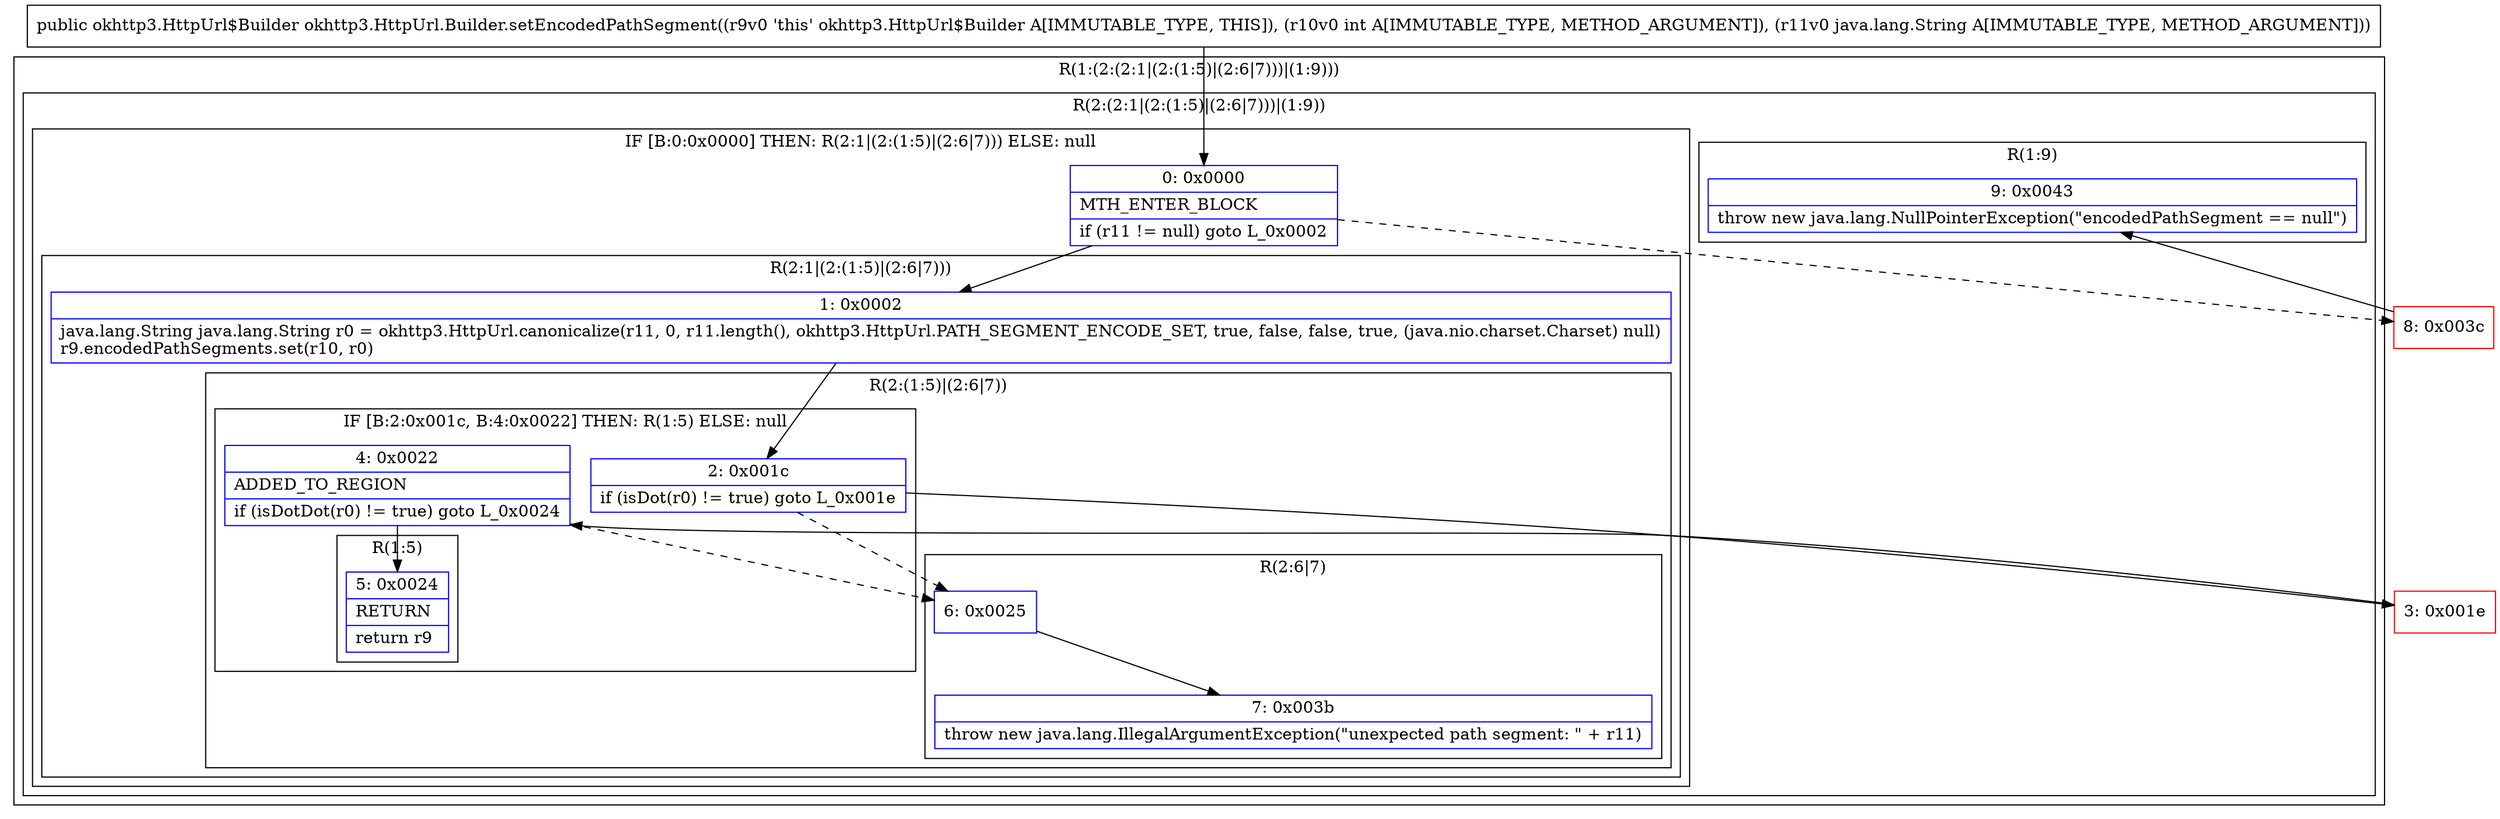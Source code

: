 digraph "CFG forokhttp3.HttpUrl.Builder.setEncodedPathSegment(ILjava\/lang\/String;)Lokhttp3\/HttpUrl$Builder;" {
subgraph cluster_Region_256134094 {
label = "R(1:(2:(2:1|(2:(1:5)|(2:6|7)))|(1:9)))";
node [shape=record,color=blue];
subgraph cluster_Region_1996565404 {
label = "R(2:(2:1|(2:(1:5)|(2:6|7)))|(1:9))";
node [shape=record,color=blue];
subgraph cluster_IfRegion_785880049 {
label = "IF [B:0:0x0000] THEN: R(2:1|(2:(1:5)|(2:6|7))) ELSE: null";
node [shape=record,color=blue];
Node_0 [shape=record,label="{0\:\ 0x0000|MTH_ENTER_BLOCK\l|if (r11 != null) goto L_0x0002\l}"];
subgraph cluster_Region_515629627 {
label = "R(2:1|(2:(1:5)|(2:6|7)))";
node [shape=record,color=blue];
Node_1 [shape=record,label="{1\:\ 0x0002|java.lang.String java.lang.String r0 = okhttp3.HttpUrl.canonicalize(r11, 0, r11.length(), okhttp3.HttpUrl.PATH_SEGMENT_ENCODE_SET, true, false, false, true, (java.nio.charset.Charset) null)\lr9.encodedPathSegments.set(r10, r0)\l}"];
subgraph cluster_Region_1590312642 {
label = "R(2:(1:5)|(2:6|7))";
node [shape=record,color=blue];
subgraph cluster_IfRegion_333824426 {
label = "IF [B:2:0x001c, B:4:0x0022] THEN: R(1:5) ELSE: null";
node [shape=record,color=blue];
Node_2 [shape=record,label="{2\:\ 0x001c|if (isDot(r0) != true) goto L_0x001e\l}"];
Node_4 [shape=record,label="{4\:\ 0x0022|ADDED_TO_REGION\l|if (isDotDot(r0) != true) goto L_0x0024\l}"];
subgraph cluster_Region_1945961710 {
label = "R(1:5)";
node [shape=record,color=blue];
Node_5 [shape=record,label="{5\:\ 0x0024|RETURN\l|return r9\l}"];
}
}
subgraph cluster_Region_232688838 {
label = "R(2:6|7)";
node [shape=record,color=blue];
Node_6 [shape=record,label="{6\:\ 0x0025}"];
Node_7 [shape=record,label="{7\:\ 0x003b|throw new java.lang.IllegalArgumentException(\"unexpected path segment: \" + r11)\l}"];
}
}
}
}
subgraph cluster_Region_520408727 {
label = "R(1:9)";
node [shape=record,color=blue];
Node_9 [shape=record,label="{9\:\ 0x0043|throw new java.lang.NullPointerException(\"encodedPathSegment == null\")\l}"];
}
}
}
Node_3 [shape=record,color=red,label="{3\:\ 0x001e}"];
Node_8 [shape=record,color=red,label="{8\:\ 0x003c}"];
MethodNode[shape=record,label="{public okhttp3.HttpUrl$Builder okhttp3.HttpUrl.Builder.setEncodedPathSegment((r9v0 'this' okhttp3.HttpUrl$Builder A[IMMUTABLE_TYPE, THIS]), (r10v0 int A[IMMUTABLE_TYPE, METHOD_ARGUMENT]), (r11v0 java.lang.String A[IMMUTABLE_TYPE, METHOD_ARGUMENT])) }"];
MethodNode -> Node_0;
Node_0 -> Node_1;
Node_0 -> Node_8[style=dashed];
Node_1 -> Node_2;
Node_2 -> Node_3;
Node_2 -> Node_6[style=dashed];
Node_4 -> Node_5;
Node_4 -> Node_6[style=dashed];
Node_6 -> Node_7;
Node_3 -> Node_4;
Node_8 -> Node_9;
}

